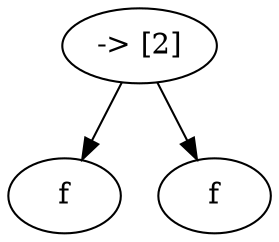 digraph G {
_ [label="-> [2]"]
_ -> _l [label=""]
_ -> _r [label=""]
_l [label="f"]
_r [label="f"]
}
